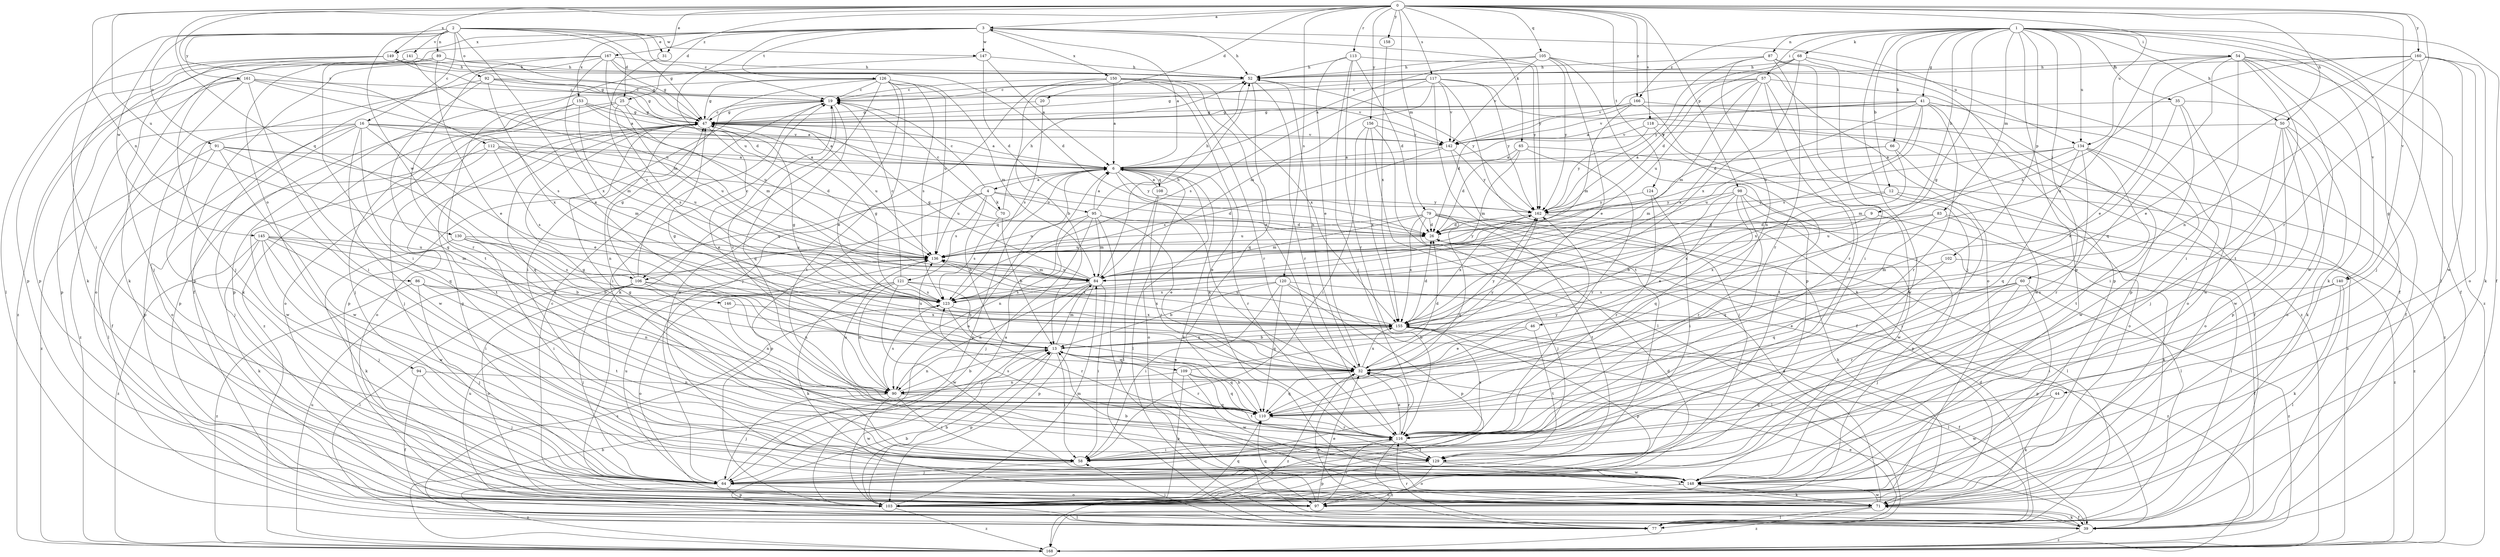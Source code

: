 strict digraph  {
0;
1;
2;
3;
4;
6;
9;
12;
13;
16;
19;
20;
25;
26;
31;
32;
35;
39;
41;
44;
46;
47;
50;
52;
54;
57;
58;
60;
64;
65;
66;
68;
70;
71;
77;
79;
83;
84;
86;
87;
89;
90;
91;
92;
94;
95;
97;
98;
102;
103;
105;
106;
108;
109;
110;
112;
113;
116;
117;
118;
120;
121;
123;
124;
126;
129;
130;
134;
136;
140;
141;
142;
145;
146;
147;
148;
149;
150;
153;
155;
156;
158;
160;
161;
162;
166;
167;
168;
0 -> 3  [label=a];
0 -> 20  [label=d];
0 -> 25  [label=d];
0 -> 31  [label=e];
0 -> 50  [label=h];
0 -> 65  [label=k];
0 -> 79  [label=m];
0 -> 86  [label=n];
0 -> 98  [label=p];
0 -> 105  [label=q];
0 -> 106  [label=q];
0 -> 112  [label=r];
0 -> 113  [label=r];
0 -> 116  [label=r];
0 -> 117  [label=s];
0 -> 118  [label=s];
0 -> 120  [label=s];
0 -> 124  [label=t];
0 -> 130  [label=u];
0 -> 134  [label=u];
0 -> 140  [label=v];
0 -> 149  [label=x];
0 -> 156  [label=y];
0 -> 158  [label=y];
0 -> 160  [label=y];
0 -> 166  [label=z];
1 -> 9  [label=b];
1 -> 12  [label=b];
1 -> 35  [label=f];
1 -> 39  [label=f];
1 -> 41  [label=g];
1 -> 44  [label=g];
1 -> 46  [label=g];
1 -> 50  [label=h];
1 -> 54  [label=i];
1 -> 57  [label=i];
1 -> 60  [label=j];
1 -> 64  [label=j];
1 -> 66  [label=k];
1 -> 68  [label=k];
1 -> 77  [label=l];
1 -> 83  [label=m];
1 -> 87  [label=n];
1 -> 102  [label=p];
1 -> 103  [label=p];
1 -> 134  [label=u];
1 -> 140  [label=v];
1 -> 166  [label=z];
2 -> 16  [label=c];
2 -> 19  [label=c];
2 -> 25  [label=d];
2 -> 31  [label=e];
2 -> 32  [label=e];
2 -> 47  [label=g];
2 -> 58  [label=i];
2 -> 89  [label=n];
2 -> 91  [label=o];
2 -> 92  [label=o];
2 -> 141  [label=v];
2 -> 145  [label=w];
2 -> 146  [label=w];
2 -> 147  [label=w];
2 -> 161  [label=y];
3 -> 52  [label=h];
3 -> 94  [label=o];
3 -> 126  [label=t];
3 -> 134  [label=u];
3 -> 136  [label=u];
3 -> 147  [label=w];
3 -> 149  [label=x];
3 -> 150  [label=x];
3 -> 153  [label=x];
3 -> 162  [label=y];
3 -> 167  [label=z];
4 -> 13  [label=b];
4 -> 19  [label=c];
4 -> 26  [label=d];
4 -> 70  [label=k];
4 -> 95  [label=o];
4 -> 103  [label=p];
4 -> 106  [label=q];
4 -> 121  [label=s];
6 -> 3  [label=a];
6 -> 4  [label=a];
6 -> 32  [label=e];
6 -> 71  [label=k];
6 -> 77  [label=l];
6 -> 97  [label=o];
6 -> 103  [label=p];
6 -> 106  [label=q];
6 -> 108  [label=q];
6 -> 116  [label=r];
6 -> 136  [label=u];
6 -> 162  [label=y];
9 -> 26  [label=d];
9 -> 77  [label=l];
9 -> 155  [label=x];
12 -> 58  [label=i];
12 -> 155  [label=x];
12 -> 162  [label=y];
12 -> 168  [label=z];
13 -> 32  [label=e];
13 -> 47  [label=g];
13 -> 58  [label=i];
13 -> 84  [label=m];
13 -> 90  [label=n];
13 -> 103  [label=p];
13 -> 109  [label=q];
13 -> 110  [label=q];
13 -> 116  [label=r];
13 -> 136  [label=u];
13 -> 155  [label=x];
13 -> 162  [label=y];
16 -> 6  [label=a];
16 -> 32  [label=e];
16 -> 39  [label=f];
16 -> 97  [label=o];
16 -> 103  [label=p];
16 -> 129  [label=t];
16 -> 136  [label=u];
16 -> 142  [label=v];
16 -> 148  [label=w];
16 -> 168  [label=z];
19 -> 47  [label=g];
19 -> 58  [label=i];
19 -> 103  [label=p];
19 -> 110  [label=q];
19 -> 148  [label=w];
20 -> 47  [label=g];
20 -> 123  [label=s];
25 -> 47  [label=g];
25 -> 84  [label=m];
25 -> 97  [label=o];
25 -> 123  [label=s];
25 -> 168  [label=z];
26 -> 136  [label=u];
31 -> 123  [label=s];
32 -> 52  [label=h];
32 -> 110  [label=q];
32 -> 116  [label=r];
32 -> 155  [label=x];
32 -> 162  [label=y];
32 -> 168  [label=z];
35 -> 32  [label=e];
35 -> 39  [label=f];
35 -> 47  [label=g];
35 -> 58  [label=i];
35 -> 148  [label=w];
39 -> 13  [label=b];
39 -> 32  [label=e];
39 -> 71  [label=k];
39 -> 136  [label=u];
39 -> 168  [label=z];
41 -> 6  [label=a];
41 -> 26  [label=d];
41 -> 47  [label=g];
41 -> 97  [label=o];
41 -> 116  [label=r];
41 -> 123  [label=s];
41 -> 136  [label=u];
41 -> 142  [label=v];
41 -> 148  [label=w];
44 -> 71  [label=k];
44 -> 110  [label=q];
44 -> 148  [label=w];
46 -> 13  [label=b];
46 -> 32  [label=e];
46 -> 129  [label=t];
47 -> 6  [label=a];
47 -> 19  [label=c];
47 -> 32  [label=e];
47 -> 64  [label=j];
47 -> 90  [label=n];
47 -> 97  [label=o];
47 -> 110  [label=q];
47 -> 136  [label=u];
47 -> 142  [label=v];
50 -> 64  [label=j];
50 -> 71  [label=k];
50 -> 97  [label=o];
50 -> 103  [label=p];
50 -> 142  [label=v];
50 -> 148  [label=w];
52 -> 19  [label=c];
52 -> 110  [label=q];
52 -> 116  [label=r];
52 -> 162  [label=y];
54 -> 32  [label=e];
54 -> 39  [label=f];
54 -> 52  [label=h];
54 -> 58  [label=i];
54 -> 71  [label=k];
54 -> 110  [label=q];
54 -> 129  [label=t];
54 -> 148  [label=w];
54 -> 155  [label=x];
54 -> 168  [label=z];
57 -> 19  [label=c];
57 -> 58  [label=i];
57 -> 84  [label=m];
57 -> 103  [label=p];
57 -> 116  [label=r];
57 -> 136  [label=u];
57 -> 142  [label=v];
57 -> 155  [label=x];
58 -> 64  [label=j];
60 -> 32  [label=e];
60 -> 64  [label=j];
60 -> 103  [label=p];
60 -> 116  [label=r];
60 -> 123  [label=s];
60 -> 168  [label=z];
64 -> 6  [label=a];
64 -> 47  [label=g];
64 -> 97  [label=o];
64 -> 103  [label=p];
64 -> 136  [label=u];
64 -> 168  [label=z];
65 -> 6  [label=a];
65 -> 26  [label=d];
65 -> 84  [label=m];
65 -> 116  [label=r];
65 -> 168  [label=z];
66 -> 6  [label=a];
66 -> 84  [label=m];
66 -> 97  [label=o];
66 -> 155  [label=x];
68 -> 26  [label=d];
68 -> 39  [label=f];
68 -> 52  [label=h];
68 -> 58  [label=i];
68 -> 155  [label=x];
68 -> 162  [label=y];
70 -> 13  [label=b];
70 -> 19  [label=c];
70 -> 52  [label=h];
70 -> 123  [label=s];
71 -> 26  [label=d];
71 -> 39  [label=f];
71 -> 77  [label=l];
71 -> 148  [label=w];
71 -> 168  [label=z];
77 -> 26  [label=d];
77 -> 32  [label=e];
77 -> 58  [label=i];
77 -> 116  [label=r];
77 -> 123  [label=s];
79 -> 26  [label=d];
79 -> 64  [label=j];
79 -> 71  [label=k];
79 -> 77  [label=l];
79 -> 84  [label=m];
79 -> 110  [label=q];
79 -> 129  [label=t];
79 -> 136  [label=u];
79 -> 155  [label=x];
83 -> 26  [label=d];
83 -> 71  [label=k];
83 -> 110  [label=q];
83 -> 136  [label=u];
83 -> 168  [label=z];
84 -> 47  [label=g];
84 -> 52  [label=h];
84 -> 58  [label=i];
84 -> 64  [label=j];
84 -> 90  [label=n];
84 -> 103  [label=p];
84 -> 123  [label=s];
84 -> 136  [label=u];
86 -> 64  [label=j];
86 -> 90  [label=n];
86 -> 123  [label=s];
86 -> 129  [label=t];
86 -> 168  [label=z];
87 -> 52  [label=h];
87 -> 64  [label=j];
87 -> 90  [label=n];
87 -> 103  [label=p];
87 -> 116  [label=r];
87 -> 162  [label=y];
89 -> 32  [label=e];
89 -> 47  [label=g];
89 -> 52  [label=h];
89 -> 58  [label=i];
89 -> 71  [label=k];
89 -> 103  [label=p];
90 -> 13  [label=b];
90 -> 19  [label=c];
90 -> 58  [label=i];
90 -> 64  [label=j];
90 -> 110  [label=q];
90 -> 123  [label=s];
90 -> 148  [label=w];
91 -> 6  [label=a];
91 -> 77  [label=l];
91 -> 84  [label=m];
91 -> 110  [label=q];
91 -> 148  [label=w];
91 -> 168  [label=z];
92 -> 19  [label=c];
92 -> 47  [label=g];
92 -> 71  [label=k];
92 -> 110  [label=q];
92 -> 142  [label=v];
92 -> 155  [label=x];
94 -> 39  [label=f];
94 -> 64  [label=j];
94 -> 90  [label=n];
95 -> 6  [label=a];
95 -> 26  [label=d];
95 -> 32  [label=e];
95 -> 39  [label=f];
95 -> 52  [label=h];
95 -> 64  [label=j];
95 -> 84  [label=m];
95 -> 90  [label=n];
95 -> 136  [label=u];
97 -> 19  [label=c];
97 -> 32  [label=e];
97 -> 110  [label=q];
97 -> 116  [label=r];
98 -> 13  [label=b];
98 -> 32  [label=e];
98 -> 103  [label=p];
98 -> 110  [label=q];
98 -> 116  [label=r];
98 -> 148  [label=w];
98 -> 162  [label=y];
102 -> 39  [label=f];
102 -> 84  [label=m];
102 -> 110  [label=q];
103 -> 6  [label=a];
103 -> 13  [label=b];
103 -> 26  [label=d];
103 -> 77  [label=l];
103 -> 84  [label=m];
103 -> 110  [label=q];
103 -> 168  [label=z];
105 -> 6  [label=a];
105 -> 32  [label=e];
105 -> 52  [label=h];
105 -> 97  [label=o];
105 -> 103  [label=p];
105 -> 142  [label=v];
105 -> 162  [label=y];
106 -> 19  [label=c];
106 -> 47  [label=g];
106 -> 58  [label=i];
106 -> 64  [label=j];
106 -> 77  [label=l];
106 -> 90  [label=n];
106 -> 97  [label=o];
106 -> 123  [label=s];
108 -> 6  [label=a];
108 -> 77  [label=l];
108 -> 116  [label=r];
108 -> 162  [label=y];
109 -> 26  [label=d];
109 -> 90  [label=n];
109 -> 103  [label=p];
109 -> 110  [label=q];
109 -> 129  [label=t];
109 -> 148  [label=w];
110 -> 13  [label=b];
110 -> 47  [label=g];
110 -> 116  [label=r];
110 -> 136  [label=u];
110 -> 162  [label=y];
112 -> 6  [label=a];
112 -> 26  [label=d];
112 -> 64  [label=j];
112 -> 123  [label=s];
112 -> 136  [label=u];
112 -> 148  [label=w];
113 -> 26  [label=d];
113 -> 32  [label=e];
113 -> 52  [label=h];
113 -> 64  [label=j];
113 -> 116  [label=r];
113 -> 162  [label=y];
116 -> 32  [label=e];
116 -> 58  [label=i];
116 -> 103  [label=p];
116 -> 123  [label=s];
116 -> 129  [label=t];
116 -> 155  [label=x];
116 -> 168  [label=z];
117 -> 19  [label=c];
117 -> 47  [label=g];
117 -> 71  [label=k];
117 -> 84  [label=m];
117 -> 123  [label=s];
117 -> 129  [label=t];
117 -> 142  [label=v];
117 -> 162  [label=y];
117 -> 168  [label=z];
118 -> 129  [label=t];
118 -> 142  [label=v];
118 -> 162  [label=y];
118 -> 168  [label=z];
120 -> 13  [label=b];
120 -> 58  [label=i];
120 -> 77  [label=l];
120 -> 103  [label=p];
120 -> 110  [label=q];
120 -> 123  [label=s];
120 -> 168  [label=z];
121 -> 13  [label=b];
121 -> 19  [label=c];
121 -> 71  [label=k];
121 -> 90  [label=n];
121 -> 97  [label=o];
121 -> 123  [label=s];
121 -> 148  [label=w];
121 -> 155  [label=x];
123 -> 47  [label=g];
123 -> 116  [label=r];
123 -> 155  [label=x];
124 -> 58  [label=i];
124 -> 116  [label=r];
124 -> 162  [label=y];
126 -> 19  [label=c];
126 -> 32  [label=e];
126 -> 47  [label=g];
126 -> 58  [label=i];
126 -> 71  [label=k];
126 -> 84  [label=m];
126 -> 103  [label=p];
126 -> 123  [label=s];
126 -> 129  [label=t];
126 -> 136  [label=u];
129 -> 47  [label=g];
129 -> 71  [label=k];
129 -> 97  [label=o];
129 -> 103  [label=p];
129 -> 148  [label=w];
130 -> 13  [label=b];
130 -> 58  [label=i];
130 -> 71  [label=k];
130 -> 123  [label=s];
130 -> 136  [label=u];
134 -> 6  [label=a];
134 -> 84  [label=m];
134 -> 97  [label=o];
134 -> 110  [label=q];
134 -> 116  [label=r];
134 -> 129  [label=t];
134 -> 136  [label=u];
134 -> 148  [label=w];
136 -> 84  [label=m];
136 -> 155  [label=x];
136 -> 162  [label=y];
140 -> 58  [label=i];
140 -> 71  [label=k];
140 -> 77  [label=l];
140 -> 123  [label=s];
141 -> 52  [label=h];
141 -> 64  [label=j];
141 -> 71  [label=k];
141 -> 136  [label=u];
142 -> 6  [label=a];
142 -> 64  [label=j];
142 -> 123  [label=s];
142 -> 162  [label=y];
145 -> 13  [label=b];
145 -> 58  [label=i];
145 -> 64  [label=j];
145 -> 71  [label=k];
145 -> 84  [label=m];
145 -> 136  [label=u];
145 -> 148  [label=w];
145 -> 168  [label=z];
146 -> 90  [label=n];
146 -> 155  [label=x];
147 -> 6  [label=a];
147 -> 26  [label=d];
147 -> 52  [label=h];
147 -> 116  [label=r];
148 -> 13  [label=b];
148 -> 71  [label=k];
148 -> 97  [label=o];
149 -> 26  [label=d];
149 -> 47  [label=g];
149 -> 52  [label=h];
149 -> 64  [label=j];
149 -> 77  [label=l];
149 -> 103  [label=p];
150 -> 6  [label=a];
150 -> 13  [label=b];
150 -> 19  [label=c];
150 -> 32  [label=e];
150 -> 64  [label=j];
150 -> 71  [label=k];
150 -> 116  [label=r];
150 -> 155  [label=x];
153 -> 6  [label=a];
153 -> 47  [label=g];
153 -> 64  [label=j];
153 -> 84  [label=m];
153 -> 103  [label=p];
153 -> 136  [label=u];
155 -> 13  [label=b];
155 -> 26  [label=d];
155 -> 39  [label=f];
155 -> 47  [label=g];
155 -> 77  [label=l];
155 -> 103  [label=p];
155 -> 136  [label=u];
156 -> 39  [label=f];
156 -> 58  [label=i];
156 -> 77  [label=l];
156 -> 142  [label=v];
156 -> 155  [label=x];
158 -> 155  [label=x];
160 -> 32  [label=e];
160 -> 52  [label=h];
160 -> 64  [label=j];
160 -> 71  [label=k];
160 -> 90  [label=n];
160 -> 97  [label=o];
160 -> 123  [label=s];
160 -> 148  [label=w];
161 -> 6  [label=a];
161 -> 19  [label=c];
161 -> 58  [label=i];
161 -> 97  [label=o];
161 -> 103  [label=p];
161 -> 123  [label=s];
161 -> 168  [label=z];
162 -> 26  [label=d];
162 -> 77  [label=l];
162 -> 155  [label=x];
166 -> 26  [label=d];
166 -> 39  [label=f];
166 -> 47  [label=g];
166 -> 84  [label=m];
166 -> 148  [label=w];
167 -> 26  [label=d];
167 -> 39  [label=f];
167 -> 47  [label=g];
167 -> 52  [label=h];
167 -> 84  [label=m];
167 -> 103  [label=p];
167 -> 129  [label=t];
167 -> 155  [label=x];
168 -> 13  [label=b];
168 -> 136  [label=u];
}
